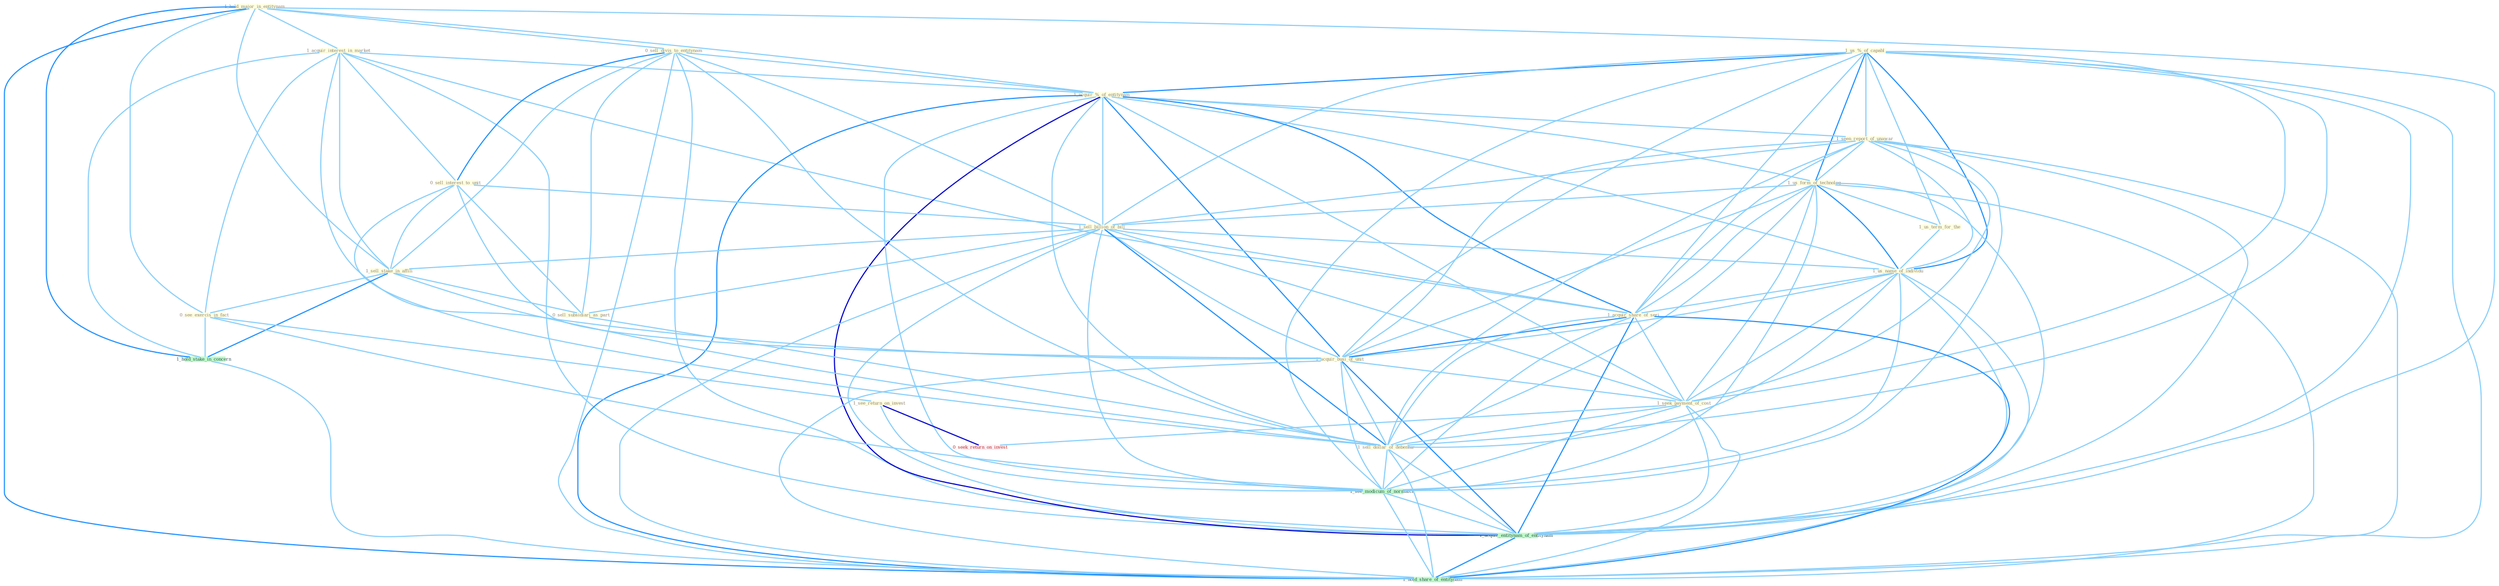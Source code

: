 Graph G{ 
    node
    [shape=polygon,style=filled,width=.5,height=.06,color="#BDFCC9",fixedsize=true,fontsize=4,
    fontcolor="#2f4f4f"];
    {node
    [color="#ffffe0", fontcolor="#8b7d6b"] "1_hold_major_in_entitynam " "1_acquir_interest_in_market " "1_us_%_of_capabl " "0_sell_divis_to_entitynam " "1_acquir_%_of_entitynam " "1_seen_report_of_unawar " "1_us_form_of_technolog " "0_sell_interest_to_unit " "1_sell_billion_of_bill " "1_us_term_for_the " "1_us_name_of_individu " "1_sell_stake_in_affili " "1_acquir_share_of_seri " "1_acquir_busi_of_unit " "0_see_exercis_in_fact " "1_seek_payment_of_cost " "0_sell_subsidiari_as_part " "1_see_return_on_invest " "1_sell_dollar_of_debentur "}
{node [color="#fff0f5", fontcolor="#b22222"] "0_seek_return_on_invest "}
edge [color="#B0E2FF"];

	"1_hold_major_in_entitynam " -- "1_acquir_interest_in_market " [w="1", color="#87cefa" ];
	"1_hold_major_in_entitynam " -- "0_sell_divis_to_entitynam " [w="1", color="#87cefa" ];
	"1_hold_major_in_entitynam " -- "1_acquir_%_of_entitynam " [w="1", color="#87cefa" ];
	"1_hold_major_in_entitynam " -- "1_sell_stake_in_affili " [w="1", color="#87cefa" ];
	"1_hold_major_in_entitynam " -- "0_see_exercis_in_fact " [w="1", color="#87cefa" ];
	"1_hold_major_in_entitynam " -- "1_hold_stake_in_concern " [w="2", color="#1e90ff" , len=0.8];
	"1_hold_major_in_entitynam " -- "1_acquir_entitynam_of_entitynam " [w="1", color="#87cefa" ];
	"1_hold_major_in_entitynam " -- "1_hold_share_of_entitynam " [w="2", color="#1e90ff" , len=0.8];
	"1_acquir_interest_in_market " -- "1_acquir_%_of_entitynam " [w="1", color="#87cefa" ];
	"1_acquir_interest_in_market " -- "0_sell_interest_to_unit " [w="1", color="#87cefa" ];
	"1_acquir_interest_in_market " -- "1_sell_stake_in_affili " [w="1", color="#87cefa" ];
	"1_acquir_interest_in_market " -- "1_acquir_share_of_seri " [w="1", color="#87cefa" ];
	"1_acquir_interest_in_market " -- "1_acquir_busi_of_unit " [w="1", color="#87cefa" ];
	"1_acquir_interest_in_market " -- "0_see_exercis_in_fact " [w="1", color="#87cefa" ];
	"1_acquir_interest_in_market " -- "1_hold_stake_in_concern " [w="1", color="#87cefa" ];
	"1_acquir_interest_in_market " -- "1_acquir_entitynam_of_entitynam " [w="1", color="#87cefa" ];
	"1_us_%_of_capabl " -- "1_acquir_%_of_entitynam " [w="2", color="#1e90ff" , len=0.8];
	"1_us_%_of_capabl " -- "1_seen_report_of_unawar " [w="1", color="#87cefa" ];
	"1_us_%_of_capabl " -- "1_us_form_of_technolog " [w="2", color="#1e90ff" , len=0.8];
	"1_us_%_of_capabl " -- "1_sell_billion_of_bill " [w="1", color="#87cefa" ];
	"1_us_%_of_capabl " -- "1_us_term_for_the " [w="1", color="#87cefa" ];
	"1_us_%_of_capabl " -- "1_us_name_of_individu " [w="2", color="#1e90ff" , len=0.8];
	"1_us_%_of_capabl " -- "1_acquir_share_of_seri " [w="1", color="#87cefa" ];
	"1_us_%_of_capabl " -- "1_acquir_busi_of_unit " [w="1", color="#87cefa" ];
	"1_us_%_of_capabl " -- "1_seek_payment_of_cost " [w="1", color="#87cefa" ];
	"1_us_%_of_capabl " -- "1_sell_dollar_of_debentur " [w="1", color="#87cefa" ];
	"1_us_%_of_capabl " -- "1_see_modicum_of_normalci " [w="1", color="#87cefa" ];
	"1_us_%_of_capabl " -- "1_acquir_entitynam_of_entitynam " [w="1", color="#87cefa" ];
	"1_us_%_of_capabl " -- "1_hold_share_of_entitynam " [w="1", color="#87cefa" ];
	"0_sell_divis_to_entitynam " -- "1_acquir_%_of_entitynam " [w="1", color="#87cefa" ];
	"0_sell_divis_to_entitynam " -- "0_sell_interest_to_unit " [w="2", color="#1e90ff" , len=0.8];
	"0_sell_divis_to_entitynam " -- "1_sell_billion_of_bill " [w="1", color="#87cefa" ];
	"0_sell_divis_to_entitynam " -- "1_sell_stake_in_affili " [w="1", color="#87cefa" ];
	"0_sell_divis_to_entitynam " -- "0_sell_subsidiari_as_part " [w="1", color="#87cefa" ];
	"0_sell_divis_to_entitynam " -- "1_sell_dollar_of_debentur " [w="1", color="#87cefa" ];
	"0_sell_divis_to_entitynam " -- "1_acquir_entitynam_of_entitynam " [w="1", color="#87cefa" ];
	"0_sell_divis_to_entitynam " -- "1_hold_share_of_entitynam " [w="1", color="#87cefa" ];
	"1_acquir_%_of_entitynam " -- "1_seen_report_of_unawar " [w="1", color="#87cefa" ];
	"1_acquir_%_of_entitynam " -- "1_us_form_of_technolog " [w="1", color="#87cefa" ];
	"1_acquir_%_of_entitynam " -- "1_sell_billion_of_bill " [w="1", color="#87cefa" ];
	"1_acquir_%_of_entitynam " -- "1_us_name_of_individu " [w="1", color="#87cefa" ];
	"1_acquir_%_of_entitynam " -- "1_acquir_share_of_seri " [w="2", color="#1e90ff" , len=0.8];
	"1_acquir_%_of_entitynam " -- "1_acquir_busi_of_unit " [w="2", color="#1e90ff" , len=0.8];
	"1_acquir_%_of_entitynam " -- "1_seek_payment_of_cost " [w="1", color="#87cefa" ];
	"1_acquir_%_of_entitynam " -- "1_sell_dollar_of_debentur " [w="1", color="#87cefa" ];
	"1_acquir_%_of_entitynam " -- "1_see_modicum_of_normalci " [w="1", color="#87cefa" ];
	"1_acquir_%_of_entitynam " -- "1_acquir_entitynam_of_entitynam " [w="3", color="#0000cd" , len=0.6];
	"1_acquir_%_of_entitynam " -- "1_hold_share_of_entitynam " [w="2", color="#1e90ff" , len=0.8];
	"1_seen_report_of_unawar " -- "1_us_form_of_technolog " [w="1", color="#87cefa" ];
	"1_seen_report_of_unawar " -- "1_sell_billion_of_bill " [w="1", color="#87cefa" ];
	"1_seen_report_of_unawar " -- "1_us_name_of_individu " [w="1", color="#87cefa" ];
	"1_seen_report_of_unawar " -- "1_acquir_share_of_seri " [w="1", color="#87cefa" ];
	"1_seen_report_of_unawar " -- "1_acquir_busi_of_unit " [w="1", color="#87cefa" ];
	"1_seen_report_of_unawar " -- "1_seek_payment_of_cost " [w="1", color="#87cefa" ];
	"1_seen_report_of_unawar " -- "1_sell_dollar_of_debentur " [w="1", color="#87cefa" ];
	"1_seen_report_of_unawar " -- "1_see_modicum_of_normalci " [w="1", color="#87cefa" ];
	"1_seen_report_of_unawar " -- "1_acquir_entitynam_of_entitynam " [w="1", color="#87cefa" ];
	"1_seen_report_of_unawar " -- "1_hold_share_of_entitynam " [w="1", color="#87cefa" ];
	"1_us_form_of_technolog " -- "1_sell_billion_of_bill " [w="1", color="#87cefa" ];
	"1_us_form_of_technolog " -- "1_us_term_for_the " [w="1", color="#87cefa" ];
	"1_us_form_of_technolog " -- "1_us_name_of_individu " [w="2", color="#1e90ff" , len=0.8];
	"1_us_form_of_technolog " -- "1_acquir_share_of_seri " [w="1", color="#87cefa" ];
	"1_us_form_of_technolog " -- "1_acquir_busi_of_unit " [w="1", color="#87cefa" ];
	"1_us_form_of_technolog " -- "1_seek_payment_of_cost " [w="1", color="#87cefa" ];
	"1_us_form_of_technolog " -- "1_sell_dollar_of_debentur " [w="1", color="#87cefa" ];
	"1_us_form_of_technolog " -- "1_see_modicum_of_normalci " [w="1", color="#87cefa" ];
	"1_us_form_of_technolog " -- "1_acquir_entitynam_of_entitynam " [w="1", color="#87cefa" ];
	"1_us_form_of_technolog " -- "1_hold_share_of_entitynam " [w="1", color="#87cefa" ];
	"0_sell_interest_to_unit " -- "1_sell_billion_of_bill " [w="1", color="#87cefa" ];
	"0_sell_interest_to_unit " -- "1_sell_stake_in_affili " [w="1", color="#87cefa" ];
	"0_sell_interest_to_unit " -- "1_acquir_busi_of_unit " [w="1", color="#87cefa" ];
	"0_sell_interest_to_unit " -- "0_sell_subsidiari_as_part " [w="1", color="#87cefa" ];
	"0_sell_interest_to_unit " -- "1_sell_dollar_of_debentur " [w="1", color="#87cefa" ];
	"1_sell_billion_of_bill " -- "1_us_name_of_individu " [w="1", color="#87cefa" ];
	"1_sell_billion_of_bill " -- "1_sell_stake_in_affili " [w="1", color="#87cefa" ];
	"1_sell_billion_of_bill " -- "1_acquir_share_of_seri " [w="1", color="#87cefa" ];
	"1_sell_billion_of_bill " -- "1_acquir_busi_of_unit " [w="1", color="#87cefa" ];
	"1_sell_billion_of_bill " -- "1_seek_payment_of_cost " [w="1", color="#87cefa" ];
	"1_sell_billion_of_bill " -- "0_sell_subsidiari_as_part " [w="1", color="#87cefa" ];
	"1_sell_billion_of_bill " -- "1_sell_dollar_of_debentur " [w="2", color="#1e90ff" , len=0.8];
	"1_sell_billion_of_bill " -- "1_see_modicum_of_normalci " [w="1", color="#87cefa" ];
	"1_sell_billion_of_bill " -- "1_acquir_entitynam_of_entitynam " [w="1", color="#87cefa" ];
	"1_sell_billion_of_bill " -- "1_hold_share_of_entitynam " [w="1", color="#87cefa" ];
	"1_us_term_for_the " -- "1_us_name_of_individu " [w="1", color="#87cefa" ];
	"1_us_name_of_individu " -- "1_acquir_share_of_seri " [w="1", color="#87cefa" ];
	"1_us_name_of_individu " -- "1_acquir_busi_of_unit " [w="1", color="#87cefa" ];
	"1_us_name_of_individu " -- "1_seek_payment_of_cost " [w="1", color="#87cefa" ];
	"1_us_name_of_individu " -- "1_sell_dollar_of_debentur " [w="1", color="#87cefa" ];
	"1_us_name_of_individu " -- "1_see_modicum_of_normalci " [w="1", color="#87cefa" ];
	"1_us_name_of_individu " -- "1_acquir_entitynam_of_entitynam " [w="1", color="#87cefa" ];
	"1_us_name_of_individu " -- "1_hold_share_of_entitynam " [w="1", color="#87cefa" ];
	"1_sell_stake_in_affili " -- "0_see_exercis_in_fact " [w="1", color="#87cefa" ];
	"1_sell_stake_in_affili " -- "0_sell_subsidiari_as_part " [w="1", color="#87cefa" ];
	"1_sell_stake_in_affili " -- "1_sell_dollar_of_debentur " [w="1", color="#87cefa" ];
	"1_sell_stake_in_affili " -- "1_hold_stake_in_concern " [w="2", color="#1e90ff" , len=0.8];
	"1_acquir_share_of_seri " -- "1_acquir_busi_of_unit " [w="2", color="#1e90ff" , len=0.8];
	"1_acquir_share_of_seri " -- "1_seek_payment_of_cost " [w="1", color="#87cefa" ];
	"1_acquir_share_of_seri " -- "1_sell_dollar_of_debentur " [w="1", color="#87cefa" ];
	"1_acquir_share_of_seri " -- "1_see_modicum_of_normalci " [w="1", color="#87cefa" ];
	"1_acquir_share_of_seri " -- "1_acquir_entitynam_of_entitynam " [w="2", color="#1e90ff" , len=0.8];
	"1_acquir_share_of_seri " -- "1_hold_share_of_entitynam " [w="2", color="#1e90ff" , len=0.8];
	"1_acquir_busi_of_unit " -- "1_seek_payment_of_cost " [w="1", color="#87cefa" ];
	"1_acquir_busi_of_unit " -- "1_sell_dollar_of_debentur " [w="1", color="#87cefa" ];
	"1_acquir_busi_of_unit " -- "1_see_modicum_of_normalci " [w="1", color="#87cefa" ];
	"1_acquir_busi_of_unit " -- "1_acquir_entitynam_of_entitynam " [w="2", color="#1e90ff" , len=0.8];
	"1_acquir_busi_of_unit " -- "1_hold_share_of_entitynam " [w="1", color="#87cefa" ];
	"0_see_exercis_in_fact " -- "1_see_return_on_invest " [w="1", color="#87cefa" ];
	"0_see_exercis_in_fact " -- "1_hold_stake_in_concern " [w="1", color="#87cefa" ];
	"0_see_exercis_in_fact " -- "1_see_modicum_of_normalci " [w="1", color="#87cefa" ];
	"1_seek_payment_of_cost " -- "1_sell_dollar_of_debentur " [w="1", color="#87cefa" ];
	"1_seek_payment_of_cost " -- "0_seek_return_on_invest " [w="1", color="#87cefa" ];
	"1_seek_payment_of_cost " -- "1_see_modicum_of_normalci " [w="1", color="#87cefa" ];
	"1_seek_payment_of_cost " -- "1_acquir_entitynam_of_entitynam " [w="1", color="#87cefa" ];
	"1_seek_payment_of_cost " -- "1_hold_share_of_entitynam " [w="1", color="#87cefa" ];
	"0_sell_subsidiari_as_part " -- "1_sell_dollar_of_debentur " [w="1", color="#87cefa" ];
	"1_see_return_on_invest " -- "0_seek_return_on_invest " [w="3", color="#0000cd" , len=0.6];
	"1_see_return_on_invest " -- "1_see_modicum_of_normalci " [w="1", color="#87cefa" ];
	"1_sell_dollar_of_debentur " -- "1_see_modicum_of_normalci " [w="1", color="#87cefa" ];
	"1_sell_dollar_of_debentur " -- "1_acquir_entitynam_of_entitynam " [w="1", color="#87cefa" ];
	"1_sell_dollar_of_debentur " -- "1_hold_share_of_entitynam " [w="1", color="#87cefa" ];
	"1_hold_stake_in_concern " -- "1_hold_share_of_entitynam " [w="1", color="#87cefa" ];
	"1_see_modicum_of_normalci " -- "1_acquir_entitynam_of_entitynam " [w="1", color="#87cefa" ];
	"1_see_modicum_of_normalci " -- "1_hold_share_of_entitynam " [w="1", color="#87cefa" ];
	"1_acquir_entitynam_of_entitynam " -- "1_hold_share_of_entitynam " [w="2", color="#1e90ff" , len=0.8];
}